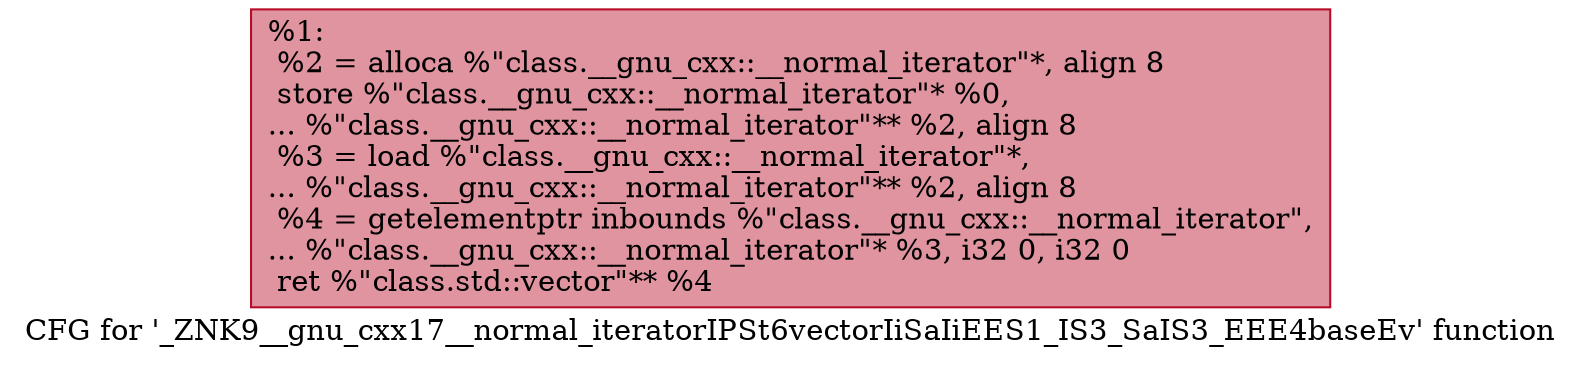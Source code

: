 digraph "CFG for '_ZNK9__gnu_cxx17__normal_iteratorIPSt6vectorIiSaIiEES1_IS3_SaIS3_EEE4baseEv' function" {
	label="CFG for '_ZNK9__gnu_cxx17__normal_iteratorIPSt6vectorIiSaIiEES1_IS3_SaIS3_EEE4baseEv' function";

	Node0x562219aa9f50 [shape=record,color="#b70d28ff", style=filled, fillcolor="#b70d2870",label="{%1:\l  %2 = alloca %\"class.__gnu_cxx::__normal_iterator\"*, align 8\l  store %\"class.__gnu_cxx::__normal_iterator\"* %0,\l... %\"class.__gnu_cxx::__normal_iterator\"** %2, align 8\l  %3 = load %\"class.__gnu_cxx::__normal_iterator\"*,\l... %\"class.__gnu_cxx::__normal_iterator\"** %2, align 8\l  %4 = getelementptr inbounds %\"class.__gnu_cxx::__normal_iterator\",\l... %\"class.__gnu_cxx::__normal_iterator\"* %3, i32 0, i32 0\l  ret %\"class.std::vector\"** %4\l}"];
}
